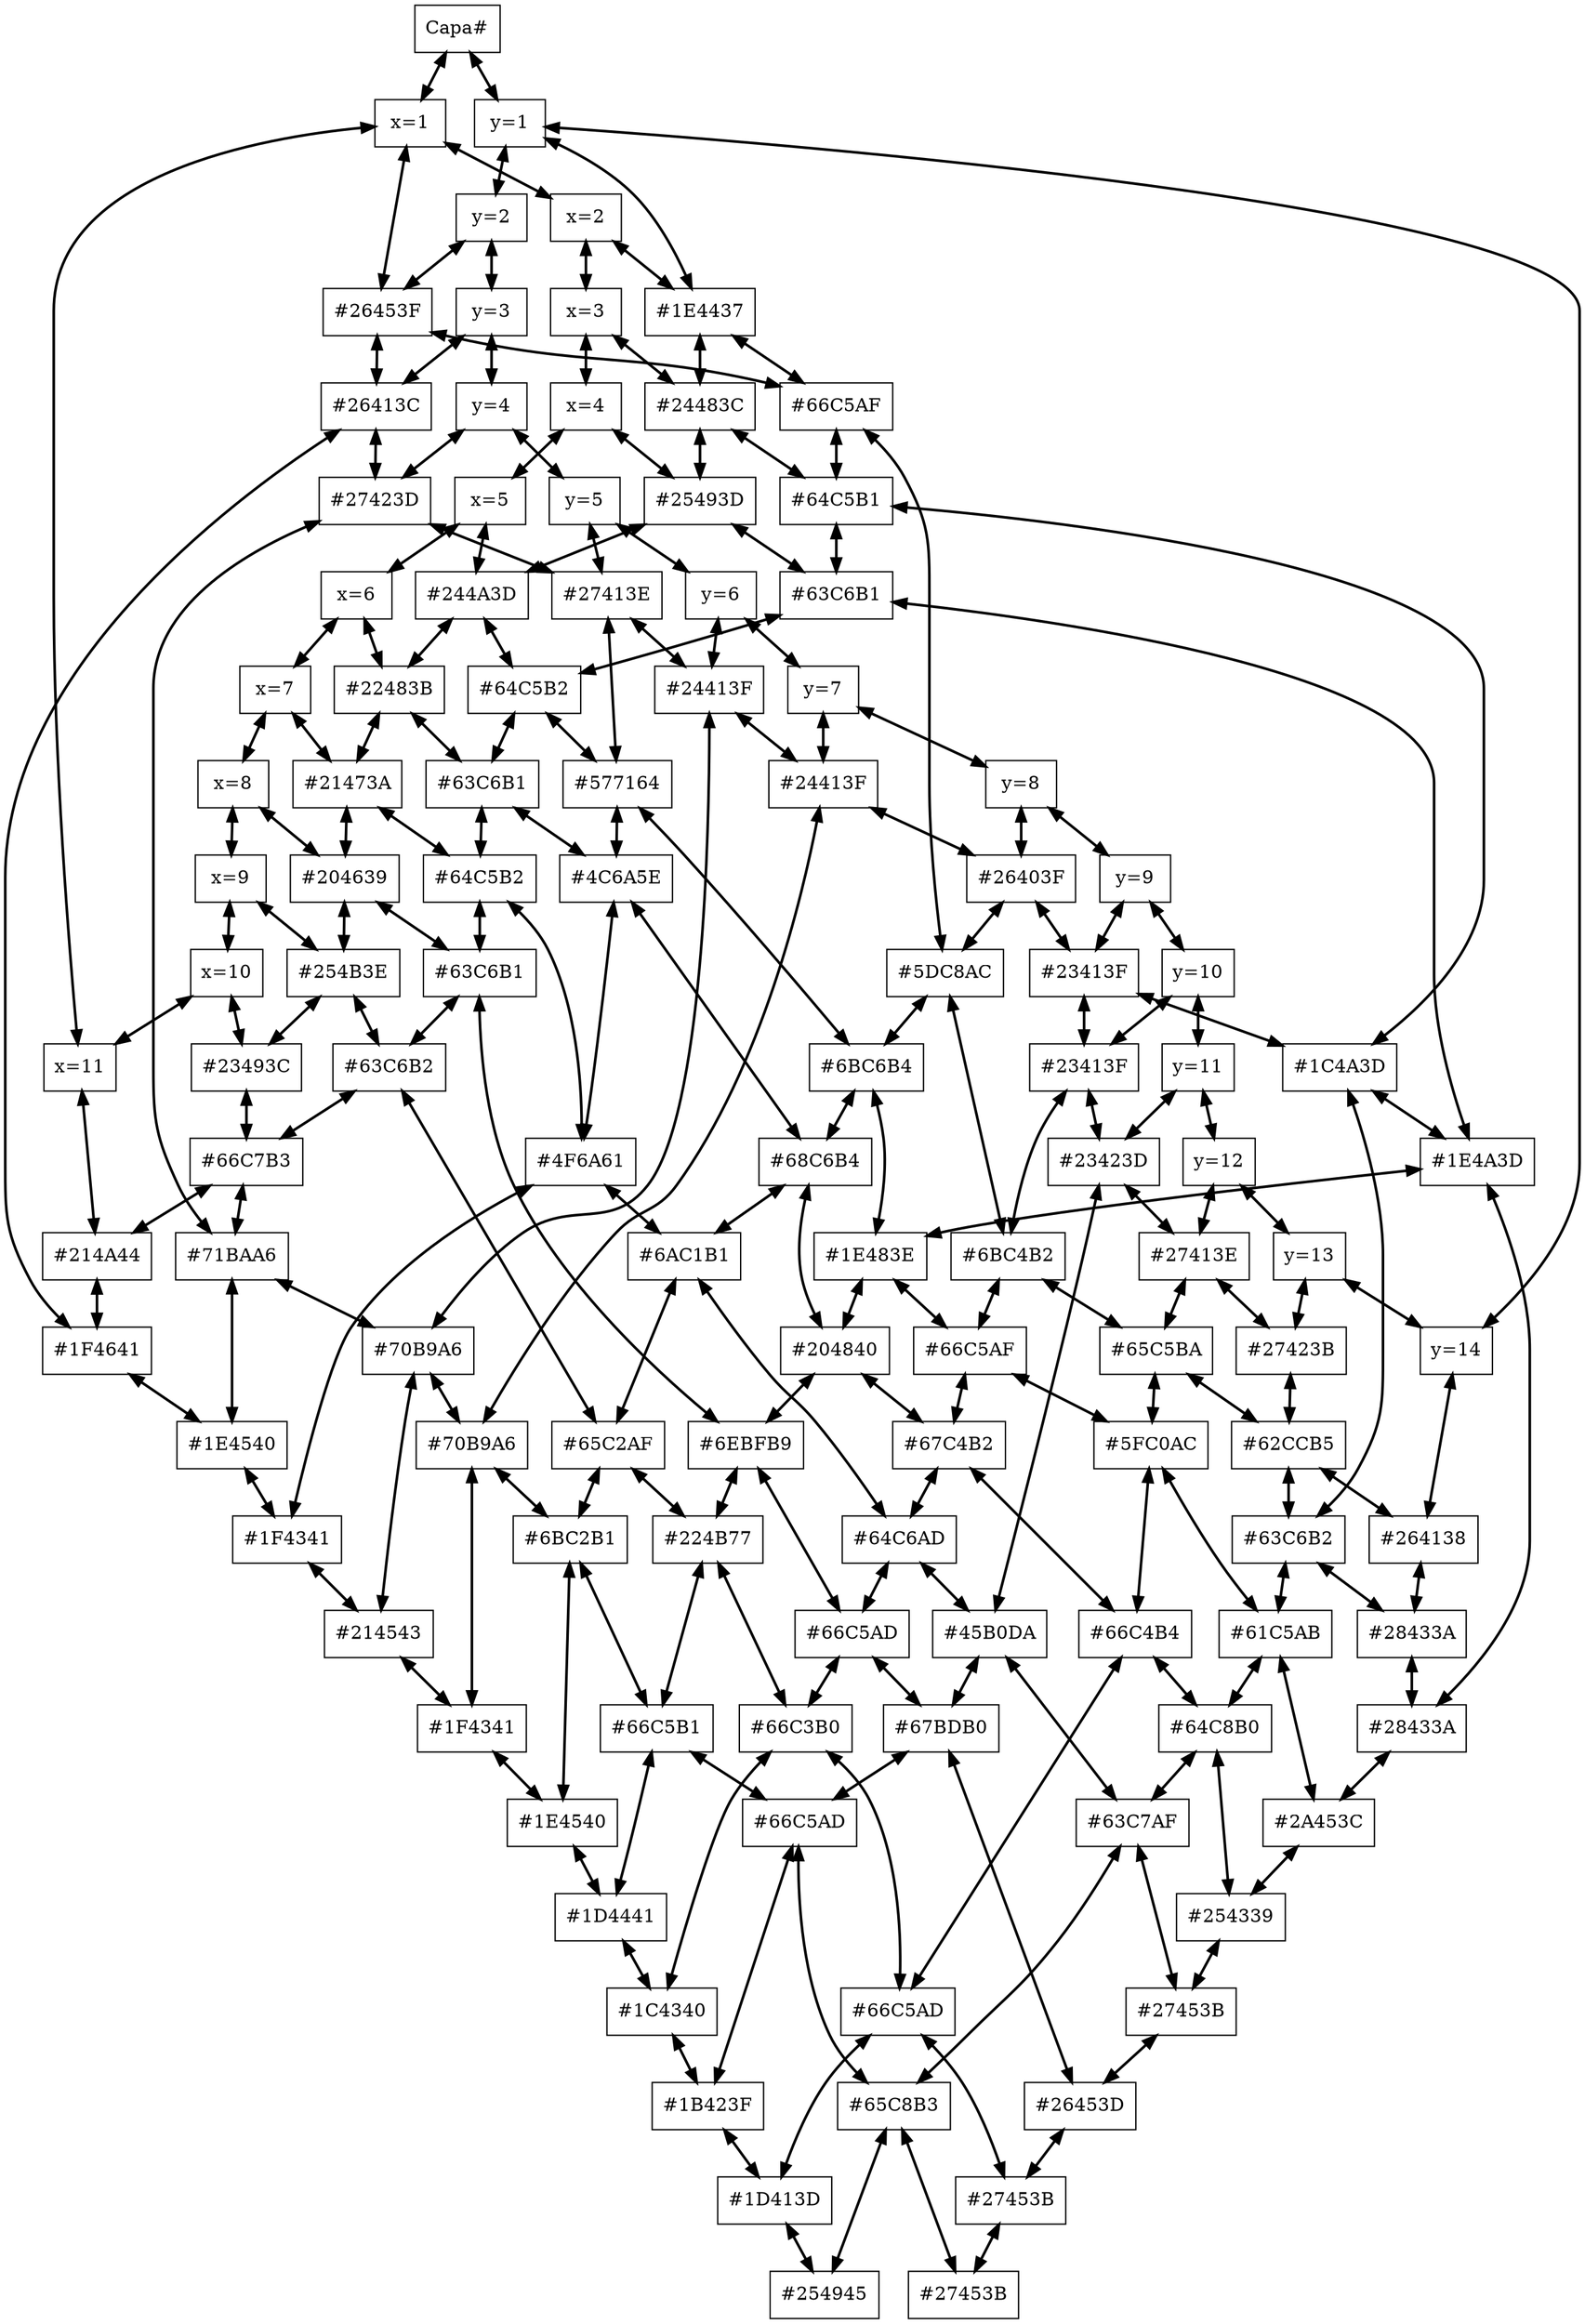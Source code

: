 digraph Logico{

node[shape=box];

edge[style=bold, dir=both];

nodo0[label="Capa#" pos="0,0!"];

x1[label="x=1" pos = "240,0!"];

x2[label="x=2" pos = "360,0!"];

x3[label="x=3" pos = "480,0!"];

x4[label="x=4" pos = "600,0!"];

x5[label="x=5" pos = "720,0!"];

x6[label="x=6" pos = "840,0!"];

x7[label="x=7" pos = "960,0!"];

x8[label="x=8" pos = "1080,0!"];

x9[label="x=9" pos = "1200,0!"];

x10[label="x=10" pos = "1320,0!"];

x11[label="x=11" pos = "1440,0!"];

y1[label="y=1" pos = "0,-240!"];

y2[label="y=2" pos = "0,-360!"];

y3[label="y=3" pos = "0,-480!"];

y4[label="y=4" pos = "0,-600!"];

y5[label="y=5" pos = "0,-720!"];

y6[label="y=6" pos = "0,-840!"];

y7[label="y=7" pos = "0,-960!"];

y8[label="y=8" pos = "0,-1080!"];

y9[label="y=9" pos = "0,-1200!"];

y10[label="y=10" pos = "0,-1320!"];

y11[label="y=11" pos = "0,-1440!"];

y12[label="y=12" pos = "0,-1560!"];

y13[label="y=13" pos = "0,-1680!"];

y14[label="y=14" pos = "0,-1800!"];

nodo1_2[label="#26453F" pos = "240,-360!"];

nodo1_3[label="#26413C" pos = "240,-480!"];

nodo1_4[label="#27423D" pos = "240,-600!"];

nodo1_5[label="#27413E" pos = "240,-720!"];

nodo1_6[label="#24413F" pos = "240,-840!"];

nodo1_7[label="#24413F" pos = "240,-960!"];

nodo1_8[label="#26403F" pos = "240,-1080!"];

nodo1_9[label="#23413F" pos = "240,-1200!"];

nodo1_10[label="#23413F" pos = "240,-1320!"];

nodo1_11[label="#23423D" pos = "240,-1440!"];

nodo1_12[label="#27413E" pos = "240,-1560!"];

nodo1_13[label="#27423B" pos = "240,-1680!"];

nodo2_1[label="#1E4437" pos = "360,-240!"];

nodo2_2[label="#66C5AF" pos = "360,-360!"];

nodo2_8[label="#5DC8AC" pos = "360,-1080!"];

nodo2_10[label="#6BC4B2" pos = "360,-1320!"];

nodo2_12[label="#65C5BA" pos = "360,-1560!"];

nodo2_13[label="#62CCB5" pos = "360,-1680!"];

nodo2_14[label="#264138" pos = "360,-1800!"];

nodo3_1[label="#24483C" pos = "480,-240!"];

nodo3_2[label="#64C5B1" pos = "480,-360!"];

nodo3_9[label="#1C4A3D" pos = "480,-1200!"];

nodo3_13[label="#63C6B2" pos = "480,-1680!"];

nodo3_14[label="#28433A" pos = "480,-1800!"];

nodo4_1[label="#25493D" pos = "600,-240!"];

nodo4_2[label="#63C6B1" pos = "600,-360!"];

nodo4_9[label="#1E4A3D" pos = "600,-1200!"];

nodo4_14[label="#28433A" pos = "600,-1800!"];

nodo5_1[label="#244A3D" pos = "720,-240!"];

nodo5_2[label="#64C5B2" pos = "720,-360!"];

nodo5_5[label="#577164" pos = "720,-720!"];

nodo5_8[label="#6BC6B4" pos = "720,-1080!"];

nodo5_9[label="#1E483E" pos = "720,-1200!"];

nodo5_10[label="#66C5AF" pos = "720,-1320!"];

nodo5_12[label="#5FC0AC" pos = "720,-1560!"];

nodo5_13[label="#61C5AB" pos = "720,-1680!"];

nodo5_14[label="#2A453C" pos = "720,-1800!"];

nodo6_1[label="#22483B" pos = "840,-240!"];

nodo6_2[label="#63C6B1" pos = "840,-360!"];

nodo6_5[label="#4C6A5E" pos = "840,-720!"];

nodo6_8[label="#68C6B4" pos = "840,-1080!"];

nodo6_9[label="#204840" pos = "840,-1200!"];

nodo6_10[label="#67C4B2" pos = "840,-1320!"];

nodo6_12[label="#66C4B4" pos = "840,-1560!"];

nodo6_13[label="#64C8B0" pos = "840,-1680!"];

nodo6_14[label="#254339" pos = "840,-1800!"];

nodo7_1[label="#21473A" pos = "960,-240!"];

nodo7_2[label="#64C5B2" pos = "960,-360!"];

nodo7_5[label="#4F6A61" pos = "960,-720!"];

nodo7_8[label="#6AC1B1" pos = "960,-1080!"];

nodo7_10[label="#64C6AD" pos = "960,-1320!"];

nodo7_11[label="#45B0DA" pos = "960,-1440!"];

nodo7_13[label="#63C7AF" pos = "960,-1680!"];

nodo7_14[label="#27453B" pos = "960,-1800!"];

nodo8_1[label="#204639" pos = "1080,-240!"];

nodo8_2[label="#63C6B1" pos = "1080,-360!"];

nodo8_9[label="#6EBFB9" pos = "1080,-1200!"];

nodo8_10[label="#66C5AD" pos = "1080,-1320!"];

nodo8_11[label="#67BDB0" pos = "1080,-1440!"];

nodo8_14[label="#26453D" pos = "1080,-1800!"];

nodo9_1[label="#254B3E" pos = "1200,-240!"];

nodo9_2[label="#63C6B2" pos = "1200,-360!"];

nodo9_8[label="#65C2AF" pos = "1200,-1080!"];

nodo9_9[label="#224B77" pos = "1200,-1200!"];

nodo9_10[label="#66C3B0" pos = "1200,-1320!"];

nodo9_12[label="#66C5AD" pos = "1200,-1560!"];

nodo9_14[label="#27453B" pos = "1200,-1800!"];

nodo10_1[label="#23493C" pos = "1320,-240!"];

nodo10_2[label="#66C7B3" pos = "1320,-360!"];

nodo10_4[label="#71BAA6" pos = "1320,-600!"];

nodo10_6[label="#70B9A6" pos = "1320,-840!"];

nodo10_7[label="#70B9A6" pos = "1320,-960!"];

nodo10_8[label="#6BC2B1" pos = "1320,-1080!"];

nodo10_9[label="#66C5B1" pos = "1320,-1200!"];

nodo10_11[label="#66C5AD" pos = "1320,-1440!"];

nodo10_13[label="#65C8B3" pos = "1320,-1680!"];

nodo10_14[label="#27453B" pos = "1320,-1800!"];

nodo11_2[label="#214A44" pos = "1440,-360!"];

nodo11_3[label="#1F4641" pos = "1440,-480!"];

nodo11_4[label="#1E4540" pos = "1440,-600!"];

nodo11_5[label="#1F4341" pos = "1440,-720!"];

nodo11_6[label="#214543" pos = "1440,-840!"];

nodo11_7[label="#1F4341" pos = "1440,-960!"];

nodo11_8[label="#1E4540" pos = "1440,-1080!"];

nodo11_9[label="#1D4441" pos = "1440,-1200!"];

nodo11_10[label="#1C4340" pos = "1440,-1320!"];

nodo11_11[label="#1B423F" pos = "1440,-1440!"];

nodo11_12[label="#1D413D" pos = "1440,-1560!"];

nodo11_13[label="#254945" pos = "1440,-1680!"];

nodo0->x1;nodo0->y1;

x1-> x2;

x2-> x3;

x3-> x4;

x4-> x5;

x5-> x6;

x6-> x7;

x7-> x8;

x8-> x9;

x9-> x10;

x10-> x11;

x11-> x1;

y1->y2;

y2->y3;

y3->y4;

y4->y5;

y5->y6;

y6->y7;

y7->y8;

y8->y9;

y9->y10;

y10->y11;

y11->y12;

y12->y13;

y13->y14;

y14->y1;

y1->nodo2_1;

y2->nodo1_2;

y3->nodo1_3;

y4->nodo1_4;

y5->nodo1_5;

y6->nodo1_6;

y7->nodo1_7;

y8->nodo1_8;

y9->nodo1_9;

y10->nodo1_10;

y11->nodo1_11;

y12->nodo1_12;

y13->nodo1_13;

y14->nodo2_14;

x1->nodo1_2;

x2->nodo2_1;

x3->nodo3_1;

x4->nodo4_1;

x5->nodo5_1;

x6->nodo6_1;

x7->nodo7_1;

x8->nodo8_1;

x9->nodo9_1;

x10->nodo10_1;

x11->nodo11_2;

nodo1_2->nodo1_3;

nodo1_3->nodo1_4;

nodo1_4->nodo1_5;

nodo1_5->nodo1_6;

nodo1_6->nodo1_7;

nodo1_7->nodo1_8;

nodo1_8->nodo1_9;

nodo1_9->nodo1_10;

nodo1_10->nodo1_11;

nodo1_11->nodo1_12;

nodo1_12->nodo1_13;

nodo2_1->nodo2_2;

nodo2_2->nodo2_8;

nodo2_8->nodo2_10;

nodo2_10->nodo2_12;

nodo2_12->nodo2_13;

nodo2_13->nodo2_14;

nodo3_1->nodo3_2;

nodo3_2->nodo3_9;

nodo3_9->nodo3_13;

nodo3_13->nodo3_14;

nodo4_1->nodo4_2;

nodo4_2->nodo4_9;

nodo4_9->nodo4_14;

nodo5_1->nodo5_2;

nodo5_2->nodo5_5;

nodo5_5->nodo5_8;

nodo5_8->nodo5_9;

nodo5_9->nodo5_10;

nodo5_10->nodo5_12;

nodo5_12->nodo5_13;

nodo5_13->nodo5_14;

nodo6_1->nodo6_2;

nodo6_2->nodo6_5;

nodo6_5->nodo6_8;

nodo6_8->nodo6_9;

nodo6_9->nodo6_10;

nodo6_10->nodo6_12;

nodo6_12->nodo6_13;

nodo6_13->nodo6_14;

nodo7_1->nodo7_2;

nodo7_2->nodo7_5;

nodo7_5->nodo7_8;

nodo7_8->nodo7_10;

nodo7_10->nodo7_11;

nodo7_11->nodo7_13;

nodo7_13->nodo7_14;

nodo8_1->nodo8_2;

nodo8_2->nodo8_9;

nodo8_9->nodo8_10;

nodo8_10->nodo8_11;

nodo8_11->nodo8_14;

nodo9_1->nodo9_2;

nodo9_2->nodo9_8;

nodo9_8->nodo9_9;

nodo9_9->nodo9_10;

nodo9_10->nodo9_12;

nodo9_12->nodo9_14;

nodo10_1->nodo10_2;

nodo10_2->nodo10_4;

nodo10_4->nodo10_6;

nodo10_6->nodo10_7;

nodo10_7->nodo10_8;

nodo10_8->nodo10_9;

nodo10_9->nodo10_11;

nodo10_11->nodo10_13;

nodo10_13->nodo10_14;

nodo11_2->nodo11_3;

nodo11_3->nodo11_4;

nodo11_4->nodo11_5;

nodo11_5->nodo11_6;

nodo11_6->nodo11_7;

nodo11_7->nodo11_8;

nodo11_8->nodo11_9;

nodo11_9->nodo11_10;

nodo11_10->nodo11_11;

nodo11_11->nodo11_12;

nodo11_12->nodo11_13;

nodo2_1->nodo3_1;

nodo3_1->nodo4_1;

nodo4_1->nodo5_1;

nodo5_1->nodo6_1;

nodo6_1->nodo7_1;

nodo7_1->nodo8_1;

nodo8_1->nodo9_1;

nodo9_1->nodo10_1;

nodo1_2->nodo2_2;

nodo2_2->nodo3_2;

nodo3_2->nodo4_2;

nodo4_2->nodo5_2;

nodo5_2->nodo6_2;

nodo6_2->nodo7_2;

nodo7_2->nodo8_2;

nodo8_2->nodo9_2;

nodo9_2->nodo10_2;

nodo10_2->nodo11_2;

nodo1_3->nodo11_3;

nodo1_4->nodo10_4;

nodo10_4->nodo11_4;

nodo1_5->nodo5_5;

nodo5_5->nodo6_5;

nodo6_5->nodo7_5;

nodo7_5->nodo11_5;

nodo1_6->nodo10_6;

nodo10_6->nodo11_6;

nodo1_7->nodo10_7;

nodo10_7->nodo11_7;

nodo1_8->nodo2_8;

nodo2_8->nodo5_8;

nodo5_8->nodo6_8;

nodo6_8->nodo7_8;

nodo7_8->nodo9_8;

nodo9_8->nodo10_8;

nodo10_8->nodo11_8;

nodo1_9->nodo3_9;

nodo3_9->nodo4_9;

nodo4_9->nodo5_9;

nodo5_9->nodo6_9;

nodo6_9->nodo8_9;

nodo8_9->nodo9_9;

nodo9_9->nodo10_9;

nodo10_9->nodo11_9;

nodo1_10->nodo2_10;

nodo2_10->nodo5_10;

nodo5_10->nodo6_10;

nodo6_10->nodo7_10;

nodo7_10->nodo8_10;

nodo8_10->nodo9_10;

nodo9_10->nodo11_10;

nodo1_11->nodo7_11;

nodo7_11->nodo8_11;

nodo8_11->nodo10_11;

nodo10_11->nodo11_11;

nodo1_12->nodo2_12;

nodo2_12->nodo5_12;

nodo5_12->nodo6_12;

nodo6_12->nodo9_12;

nodo9_12->nodo11_12;

nodo1_13->nodo2_13;

nodo2_13->nodo3_13;

nodo3_13->nodo5_13;

nodo5_13->nodo6_13;

nodo6_13->nodo7_13;

nodo7_13->nodo10_13;

nodo10_13->nodo11_13;

nodo2_14->nodo3_14;

nodo3_14->nodo4_14;

nodo4_14->nodo5_14;

nodo5_14->nodo6_14;

nodo6_14->nodo7_14;

nodo7_14->nodo8_14;

nodo8_14->nodo9_14;

nodo9_14->nodo10_14;
}
